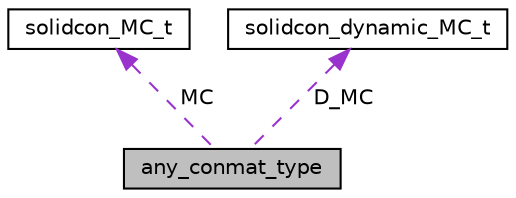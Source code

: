 digraph "any_conmat_type"
{
 // LATEX_PDF_SIZE
  edge [fontname="Helvetica",fontsize="10",labelfontname="Helvetica",labelfontsize="10"];
  node [fontname="Helvetica",fontsize="10",shape=record];
  Node1 [label="any_conmat_type",height=0.2,width=0.4,color="black", fillcolor="grey75", style="filled", fontcolor="black",tooltip=" "];
  Node2 -> Node1 [dir="back",color="darkorchid3",fontsize="10",style="dashed",label=" MC" ,fontname="Helvetica"];
  Node2 [label="solidcon_MC_t",height=0.2,width=0.4,color="black", fillcolor="white", style="filled",URL="$structsolidcon___m_c__t.html",tooltip=" "];
  Node3 -> Node1 [dir="back",color="darkorchid3",fontsize="10",style="dashed",label=" D_MC" ,fontname="Helvetica"];
  Node3 [label="solidcon_dynamic_MC_t",height=0.2,width=0.4,color="black", fillcolor="white", style="filled",URL="$structsolidcon__dynamic___m_c__t.html",tooltip=" "];
}
